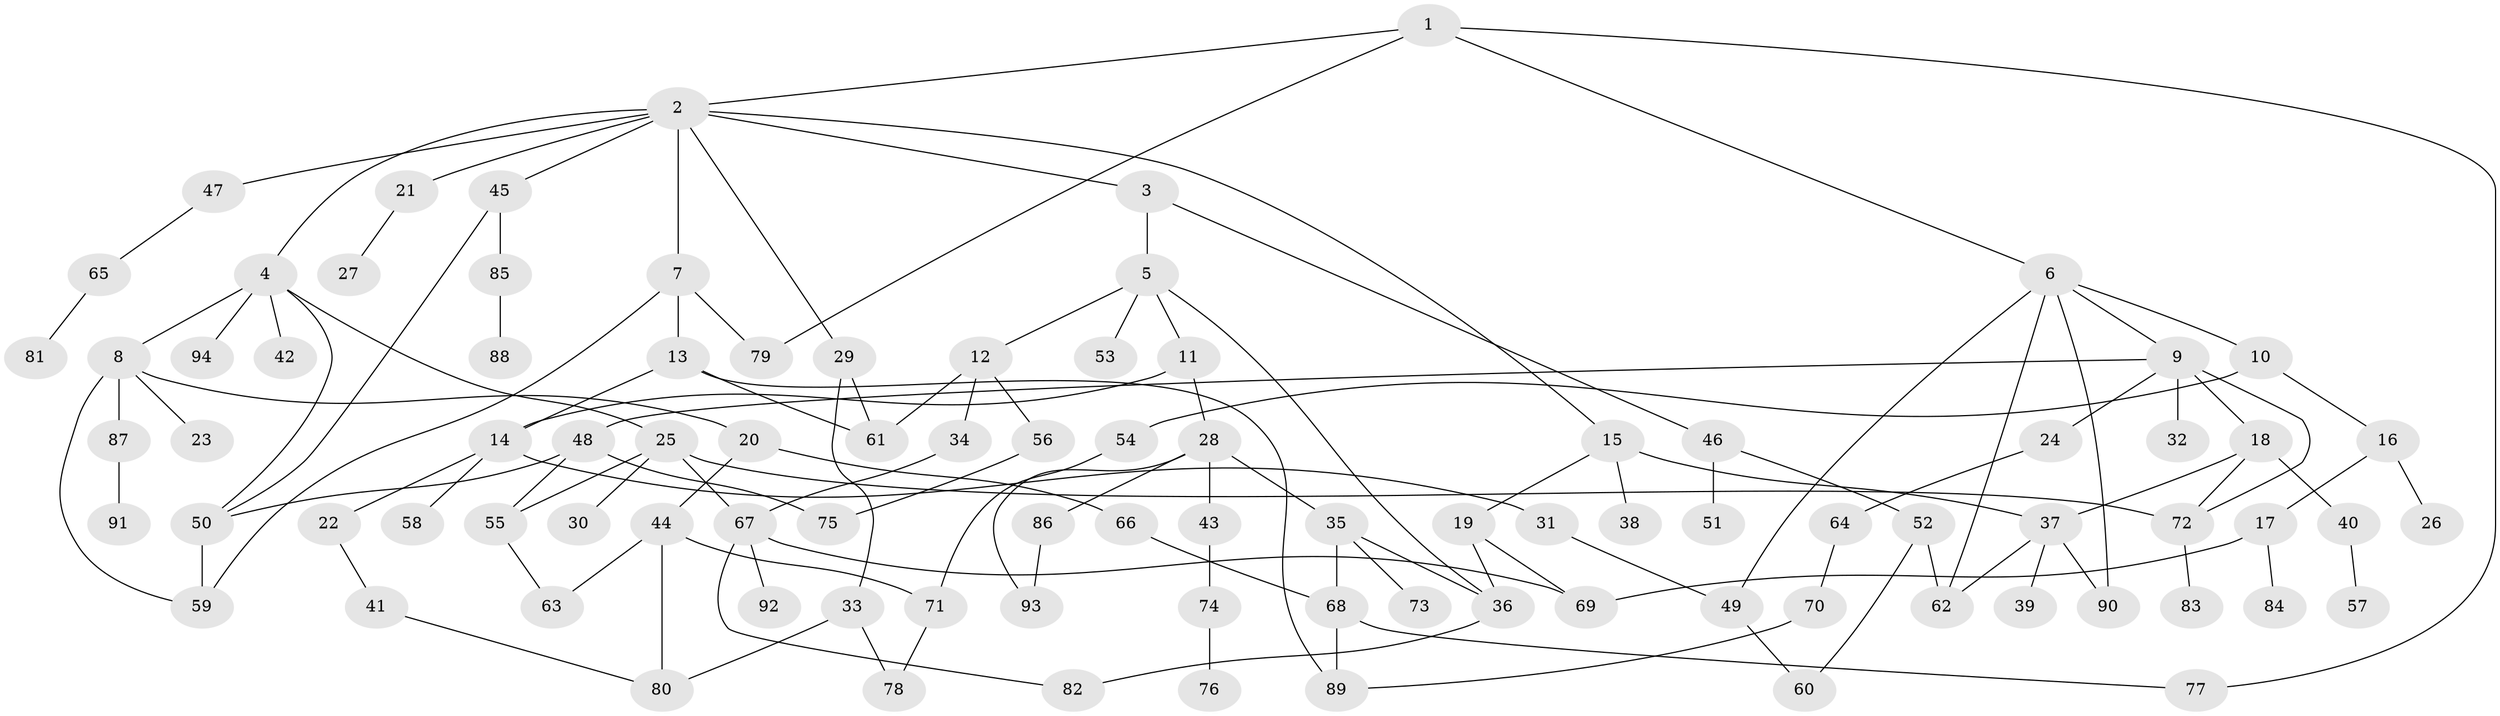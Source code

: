 // coarse degree distribution, {1: 0.5675675675675675, 6: 0.10810810810810811, 5: 0.08108108108108109, 7: 0.02702702702702703, 2: 0.13513513513513514, 3: 0.02702702702702703, 12: 0.02702702702702703, 8: 0.02702702702702703}
// Generated by graph-tools (version 1.1) at 2025/46/03/04/25 21:46:05]
// undirected, 94 vertices, 127 edges
graph export_dot {
graph [start="1"]
  node [color=gray90,style=filled];
  1;
  2;
  3;
  4;
  5;
  6;
  7;
  8;
  9;
  10;
  11;
  12;
  13;
  14;
  15;
  16;
  17;
  18;
  19;
  20;
  21;
  22;
  23;
  24;
  25;
  26;
  27;
  28;
  29;
  30;
  31;
  32;
  33;
  34;
  35;
  36;
  37;
  38;
  39;
  40;
  41;
  42;
  43;
  44;
  45;
  46;
  47;
  48;
  49;
  50;
  51;
  52;
  53;
  54;
  55;
  56;
  57;
  58;
  59;
  60;
  61;
  62;
  63;
  64;
  65;
  66;
  67;
  68;
  69;
  70;
  71;
  72;
  73;
  74;
  75;
  76;
  77;
  78;
  79;
  80;
  81;
  82;
  83;
  84;
  85;
  86;
  87;
  88;
  89;
  90;
  91;
  92;
  93;
  94;
  1 -- 2;
  1 -- 6;
  1 -- 77;
  1 -- 79;
  2 -- 3;
  2 -- 4;
  2 -- 7;
  2 -- 15;
  2 -- 21;
  2 -- 29;
  2 -- 45;
  2 -- 47;
  3 -- 5;
  3 -- 46;
  4 -- 8;
  4 -- 25;
  4 -- 42;
  4 -- 94;
  4 -- 50;
  5 -- 11;
  5 -- 12;
  5 -- 53;
  5 -- 36;
  6 -- 9;
  6 -- 10;
  6 -- 49;
  6 -- 62;
  6 -- 90;
  7 -- 13;
  7 -- 59;
  7 -- 79;
  8 -- 20;
  8 -- 23;
  8 -- 87;
  8 -- 59;
  9 -- 18;
  9 -- 24;
  9 -- 32;
  9 -- 48;
  9 -- 72;
  10 -- 16;
  10 -- 54;
  11 -- 14;
  11 -- 28;
  12 -- 34;
  12 -- 56;
  12 -- 61;
  13 -- 61;
  13 -- 14;
  13 -- 89;
  14 -- 22;
  14 -- 31;
  14 -- 58;
  15 -- 19;
  15 -- 38;
  15 -- 37;
  16 -- 17;
  16 -- 26;
  17 -- 84;
  17 -- 69;
  18 -- 37;
  18 -- 40;
  18 -- 72;
  19 -- 36;
  19 -- 69;
  20 -- 44;
  20 -- 66;
  21 -- 27;
  22 -- 41;
  24 -- 64;
  25 -- 30;
  25 -- 55;
  25 -- 72;
  25 -- 67;
  28 -- 35;
  28 -- 43;
  28 -- 86;
  28 -- 93;
  29 -- 33;
  29 -- 61;
  31 -- 49;
  33 -- 78;
  33 -- 80;
  34 -- 67;
  35 -- 73;
  35 -- 68;
  35 -- 36;
  36 -- 82;
  37 -- 39;
  37 -- 90;
  37 -- 62;
  40 -- 57;
  41 -- 80;
  43 -- 74;
  44 -- 63;
  44 -- 71;
  44 -- 80;
  45 -- 50;
  45 -- 85;
  46 -- 51;
  46 -- 52;
  47 -- 65;
  48 -- 75;
  48 -- 50;
  48 -- 55;
  49 -- 60;
  50 -- 59;
  52 -- 60;
  52 -- 62;
  54 -- 71;
  55 -- 63;
  56 -- 75;
  64 -- 70;
  65 -- 81;
  66 -- 68;
  67 -- 69;
  67 -- 82;
  67 -- 92;
  68 -- 89;
  68 -- 77;
  70 -- 89;
  71 -- 78;
  72 -- 83;
  74 -- 76;
  85 -- 88;
  86 -- 93;
  87 -- 91;
}

